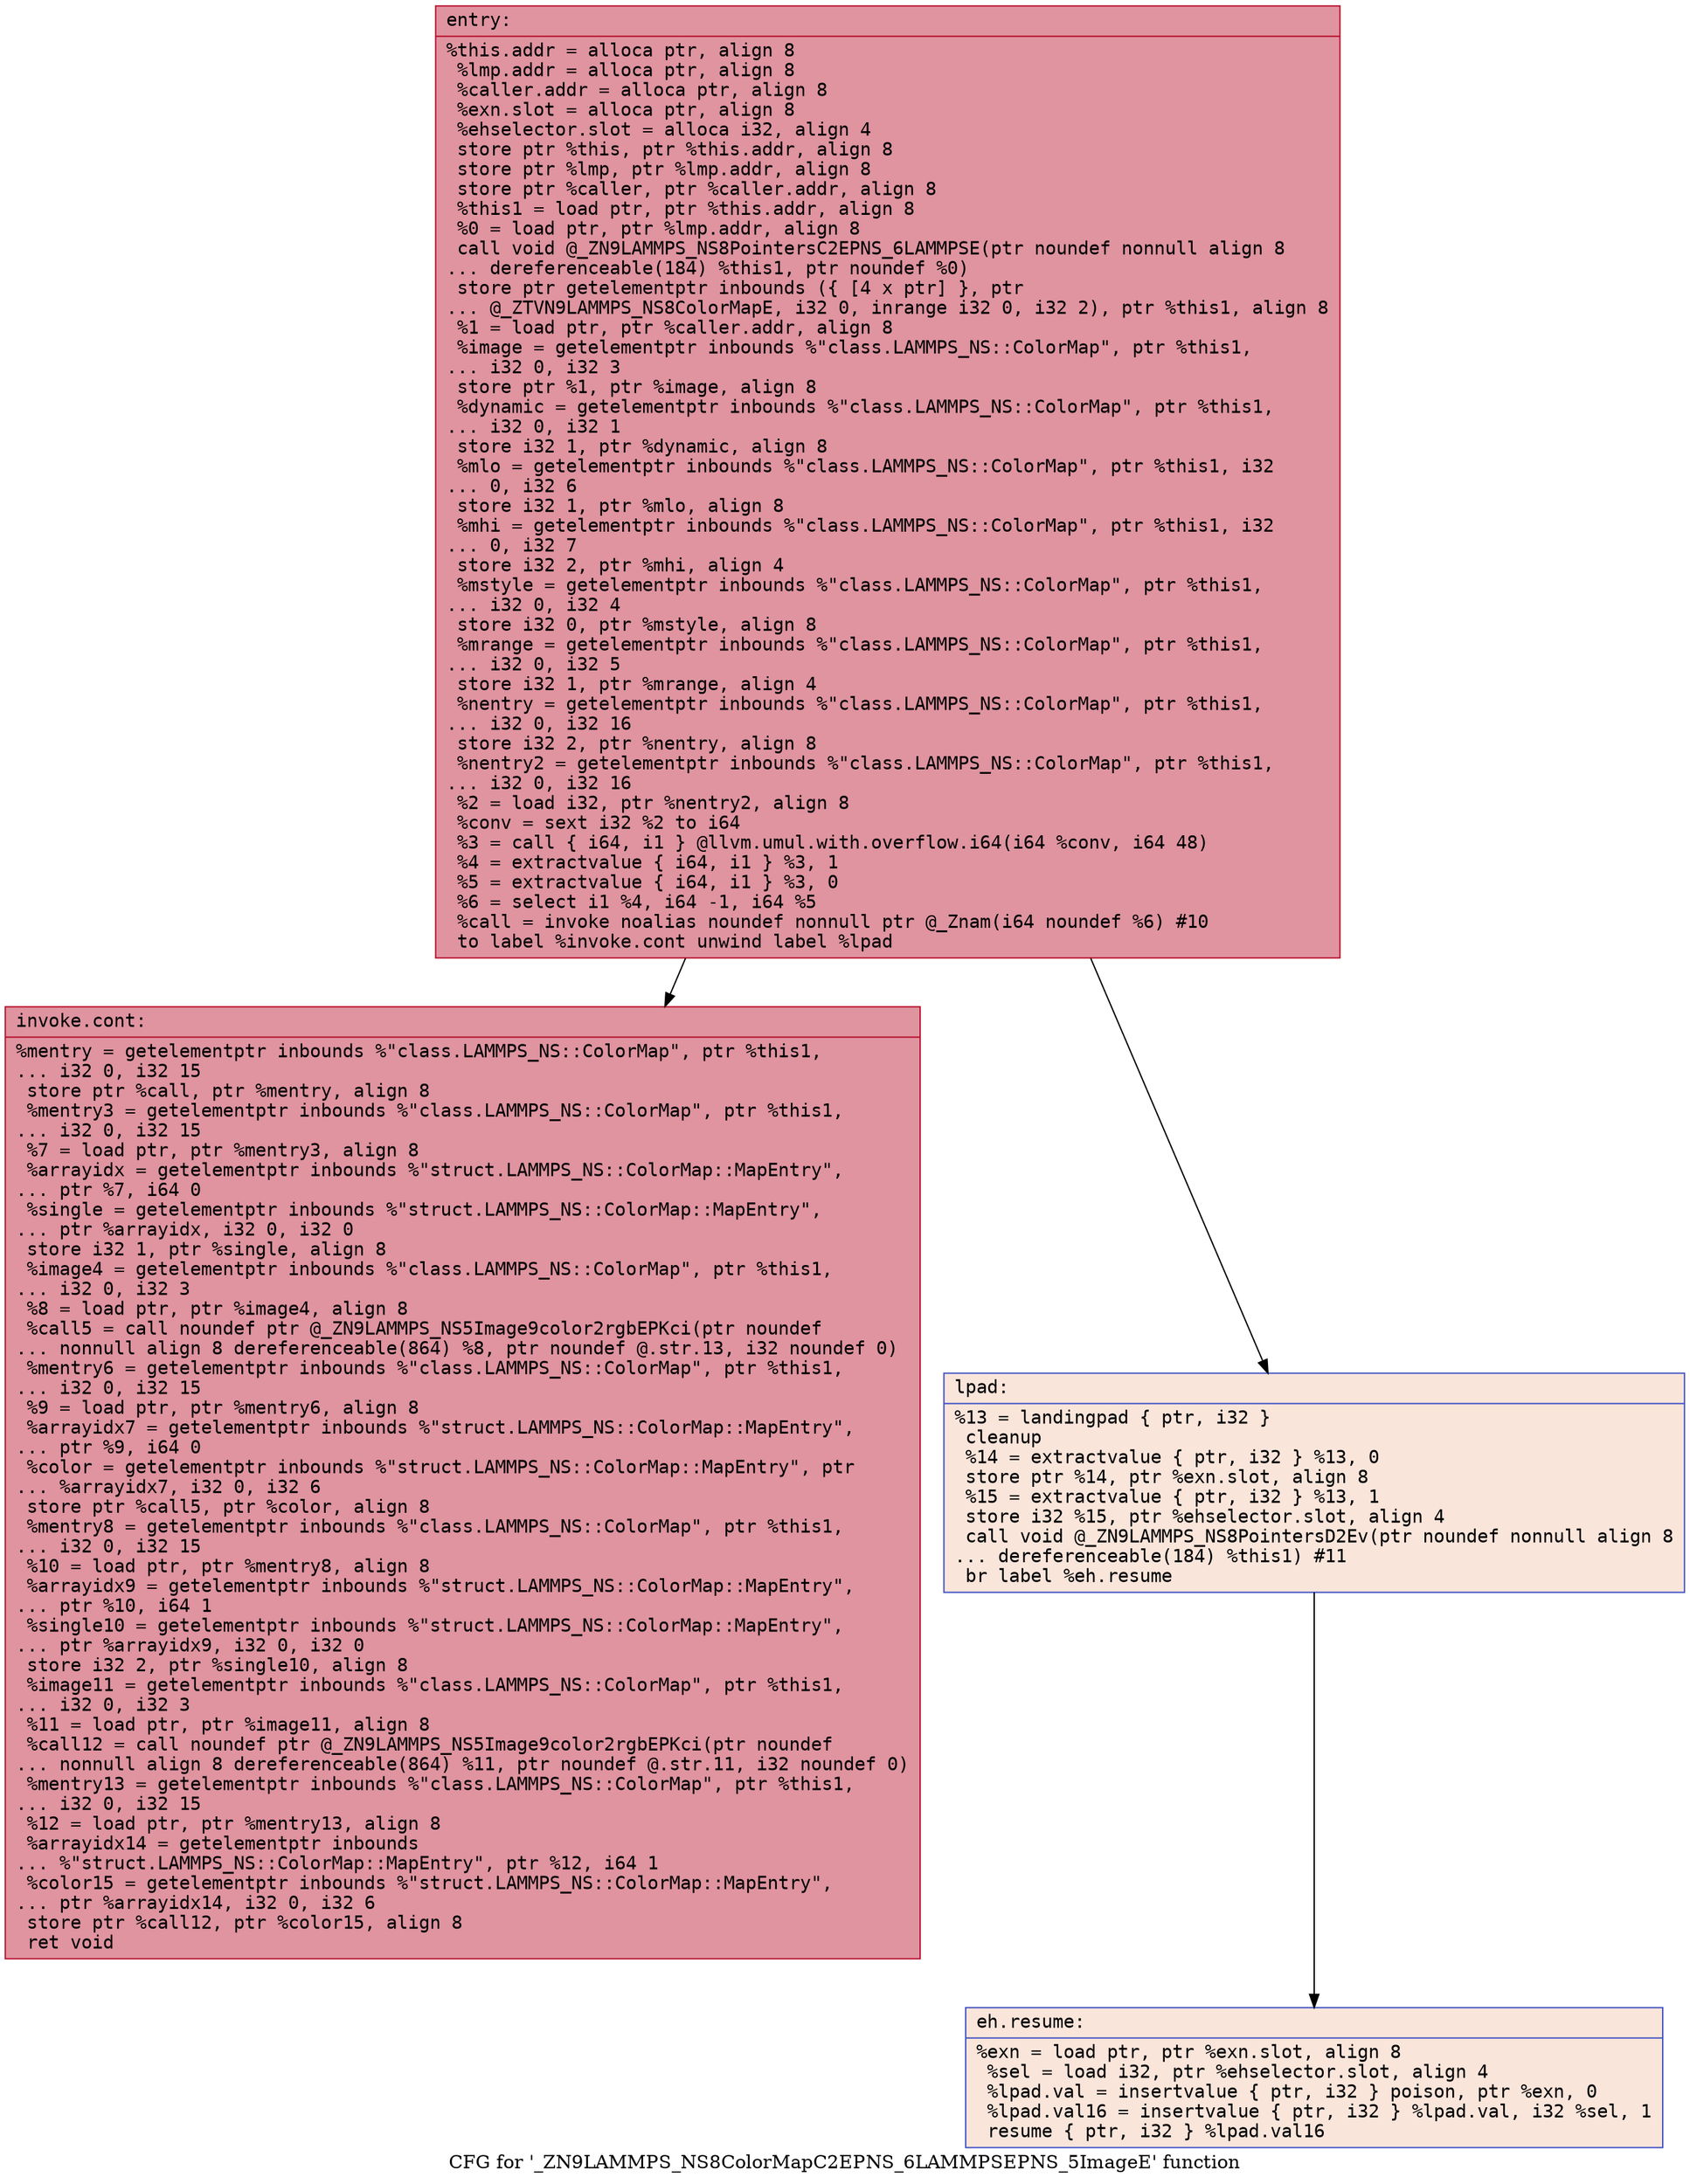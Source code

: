digraph "CFG for '_ZN9LAMMPS_NS8ColorMapC2EPNS_6LAMMPSEPNS_5ImageE' function" {
	label="CFG for '_ZN9LAMMPS_NS8ColorMapC2EPNS_6LAMMPSEPNS_5ImageE' function";

	Node0x55d9532705a0 [shape=record,color="#b70d28ff", style=filled, fillcolor="#b70d2870" fontname="Courier",label="{entry:\l|  %this.addr = alloca ptr, align 8\l  %lmp.addr = alloca ptr, align 8\l  %caller.addr = alloca ptr, align 8\l  %exn.slot = alloca ptr, align 8\l  %ehselector.slot = alloca i32, align 4\l  store ptr %this, ptr %this.addr, align 8\l  store ptr %lmp, ptr %lmp.addr, align 8\l  store ptr %caller, ptr %caller.addr, align 8\l  %this1 = load ptr, ptr %this.addr, align 8\l  %0 = load ptr, ptr %lmp.addr, align 8\l  call void @_ZN9LAMMPS_NS8PointersC2EPNS_6LAMMPSE(ptr noundef nonnull align 8\l... dereferenceable(184) %this1, ptr noundef %0)\l  store ptr getelementptr inbounds (\{ [4 x ptr] \}, ptr\l... @_ZTVN9LAMMPS_NS8ColorMapE, i32 0, inrange i32 0, i32 2), ptr %this1, align 8\l  %1 = load ptr, ptr %caller.addr, align 8\l  %image = getelementptr inbounds %\"class.LAMMPS_NS::ColorMap\", ptr %this1,\l... i32 0, i32 3\l  store ptr %1, ptr %image, align 8\l  %dynamic = getelementptr inbounds %\"class.LAMMPS_NS::ColorMap\", ptr %this1,\l... i32 0, i32 1\l  store i32 1, ptr %dynamic, align 8\l  %mlo = getelementptr inbounds %\"class.LAMMPS_NS::ColorMap\", ptr %this1, i32\l... 0, i32 6\l  store i32 1, ptr %mlo, align 8\l  %mhi = getelementptr inbounds %\"class.LAMMPS_NS::ColorMap\", ptr %this1, i32\l... 0, i32 7\l  store i32 2, ptr %mhi, align 4\l  %mstyle = getelementptr inbounds %\"class.LAMMPS_NS::ColorMap\", ptr %this1,\l... i32 0, i32 4\l  store i32 0, ptr %mstyle, align 8\l  %mrange = getelementptr inbounds %\"class.LAMMPS_NS::ColorMap\", ptr %this1,\l... i32 0, i32 5\l  store i32 1, ptr %mrange, align 4\l  %nentry = getelementptr inbounds %\"class.LAMMPS_NS::ColorMap\", ptr %this1,\l... i32 0, i32 16\l  store i32 2, ptr %nentry, align 8\l  %nentry2 = getelementptr inbounds %\"class.LAMMPS_NS::ColorMap\", ptr %this1,\l... i32 0, i32 16\l  %2 = load i32, ptr %nentry2, align 8\l  %conv = sext i32 %2 to i64\l  %3 = call \{ i64, i1 \} @llvm.umul.with.overflow.i64(i64 %conv, i64 48)\l  %4 = extractvalue \{ i64, i1 \} %3, 1\l  %5 = extractvalue \{ i64, i1 \} %3, 0\l  %6 = select i1 %4, i64 -1, i64 %5\l  %call = invoke noalias noundef nonnull ptr @_Znam(i64 noundef %6) #10\l          to label %invoke.cont unwind label %lpad\l}"];
	Node0x55d9532705a0 -> Node0x55d953272020[tooltip="entry -> invoke.cont\nProbability 100.00%" ];
	Node0x55d9532705a0 -> Node0x55d953272070[tooltip="entry -> lpad\nProbability 0.00%" ];
	Node0x55d953272020 [shape=record,color="#b70d28ff", style=filled, fillcolor="#b70d2870" fontname="Courier",label="{invoke.cont:\l|  %mentry = getelementptr inbounds %\"class.LAMMPS_NS::ColorMap\", ptr %this1,\l... i32 0, i32 15\l  store ptr %call, ptr %mentry, align 8\l  %mentry3 = getelementptr inbounds %\"class.LAMMPS_NS::ColorMap\", ptr %this1,\l... i32 0, i32 15\l  %7 = load ptr, ptr %mentry3, align 8\l  %arrayidx = getelementptr inbounds %\"struct.LAMMPS_NS::ColorMap::MapEntry\",\l... ptr %7, i64 0\l  %single = getelementptr inbounds %\"struct.LAMMPS_NS::ColorMap::MapEntry\",\l... ptr %arrayidx, i32 0, i32 0\l  store i32 1, ptr %single, align 8\l  %image4 = getelementptr inbounds %\"class.LAMMPS_NS::ColorMap\", ptr %this1,\l... i32 0, i32 3\l  %8 = load ptr, ptr %image4, align 8\l  %call5 = call noundef ptr @_ZN9LAMMPS_NS5Image9color2rgbEPKci(ptr noundef\l... nonnull align 8 dereferenceable(864) %8, ptr noundef @.str.13, i32 noundef 0)\l  %mentry6 = getelementptr inbounds %\"class.LAMMPS_NS::ColorMap\", ptr %this1,\l... i32 0, i32 15\l  %9 = load ptr, ptr %mentry6, align 8\l  %arrayidx7 = getelementptr inbounds %\"struct.LAMMPS_NS::ColorMap::MapEntry\",\l... ptr %9, i64 0\l  %color = getelementptr inbounds %\"struct.LAMMPS_NS::ColorMap::MapEntry\", ptr\l... %arrayidx7, i32 0, i32 6\l  store ptr %call5, ptr %color, align 8\l  %mentry8 = getelementptr inbounds %\"class.LAMMPS_NS::ColorMap\", ptr %this1,\l... i32 0, i32 15\l  %10 = load ptr, ptr %mentry8, align 8\l  %arrayidx9 = getelementptr inbounds %\"struct.LAMMPS_NS::ColorMap::MapEntry\",\l... ptr %10, i64 1\l  %single10 = getelementptr inbounds %\"struct.LAMMPS_NS::ColorMap::MapEntry\",\l... ptr %arrayidx9, i32 0, i32 0\l  store i32 2, ptr %single10, align 8\l  %image11 = getelementptr inbounds %\"class.LAMMPS_NS::ColorMap\", ptr %this1,\l... i32 0, i32 3\l  %11 = load ptr, ptr %image11, align 8\l  %call12 = call noundef ptr @_ZN9LAMMPS_NS5Image9color2rgbEPKci(ptr noundef\l... nonnull align 8 dereferenceable(864) %11, ptr noundef @.str.11, i32 noundef 0)\l  %mentry13 = getelementptr inbounds %\"class.LAMMPS_NS::ColorMap\", ptr %this1,\l... i32 0, i32 15\l  %12 = load ptr, ptr %mentry13, align 8\l  %arrayidx14 = getelementptr inbounds\l... %\"struct.LAMMPS_NS::ColorMap::MapEntry\", ptr %12, i64 1\l  %color15 = getelementptr inbounds %\"struct.LAMMPS_NS::ColorMap::MapEntry\",\l... ptr %arrayidx14, i32 0, i32 6\l  store ptr %call12, ptr %color15, align 8\l  ret void\l}"];
	Node0x55d953272070 [shape=record,color="#3d50c3ff", style=filled, fillcolor="#f4c5ad70" fontname="Courier",label="{lpad:\l|  %13 = landingpad \{ ptr, i32 \}\l          cleanup\l  %14 = extractvalue \{ ptr, i32 \} %13, 0\l  store ptr %14, ptr %exn.slot, align 8\l  %15 = extractvalue \{ ptr, i32 \} %13, 1\l  store i32 %15, ptr %ehselector.slot, align 4\l  call void @_ZN9LAMMPS_NS8PointersD2Ev(ptr noundef nonnull align 8\l... dereferenceable(184) %this1) #11\l  br label %eh.resume\l}"];
	Node0x55d953272070 -> Node0x55d953273ae0[tooltip="lpad -> eh.resume\nProbability 100.00%" ];
	Node0x55d953273ae0 [shape=record,color="#3d50c3ff", style=filled, fillcolor="#f4c5ad70" fontname="Courier",label="{eh.resume:\l|  %exn = load ptr, ptr %exn.slot, align 8\l  %sel = load i32, ptr %ehselector.slot, align 4\l  %lpad.val = insertvalue \{ ptr, i32 \} poison, ptr %exn, 0\l  %lpad.val16 = insertvalue \{ ptr, i32 \} %lpad.val, i32 %sel, 1\l  resume \{ ptr, i32 \} %lpad.val16\l}"];
}
